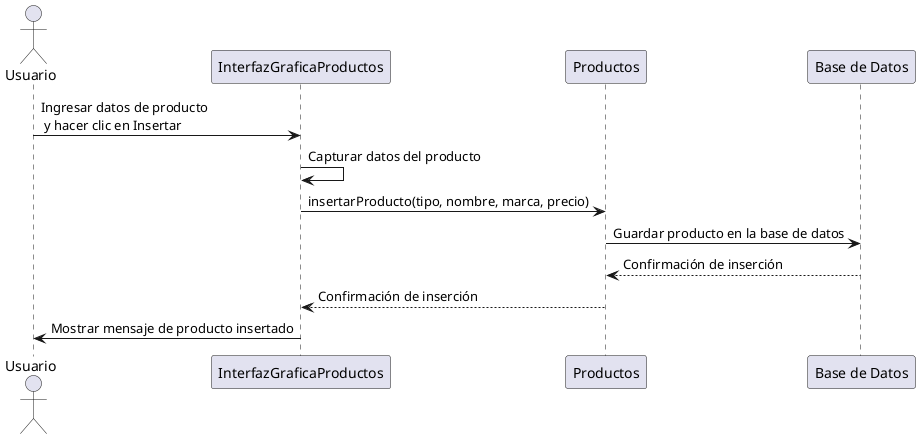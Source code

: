 @startuml
actor Usuario
participant "InterfazGraficaProductos" as IGP
participant "Productos" as P
participant "Base de Datos" as DB

Usuario -> IGP : Ingresar datos de producto\n y hacer clic en Insertar
IGP -> IGP : Capturar datos del producto
IGP -> P : insertarProducto(tipo, nombre, marca, precio)
P -> DB : Guardar producto en la base de datos
DB --> P : Confirmación de inserción
P --> IGP : Confirmación de inserción
IGP -> Usuario : Mostrar mensaje de producto insertado

@enduml
